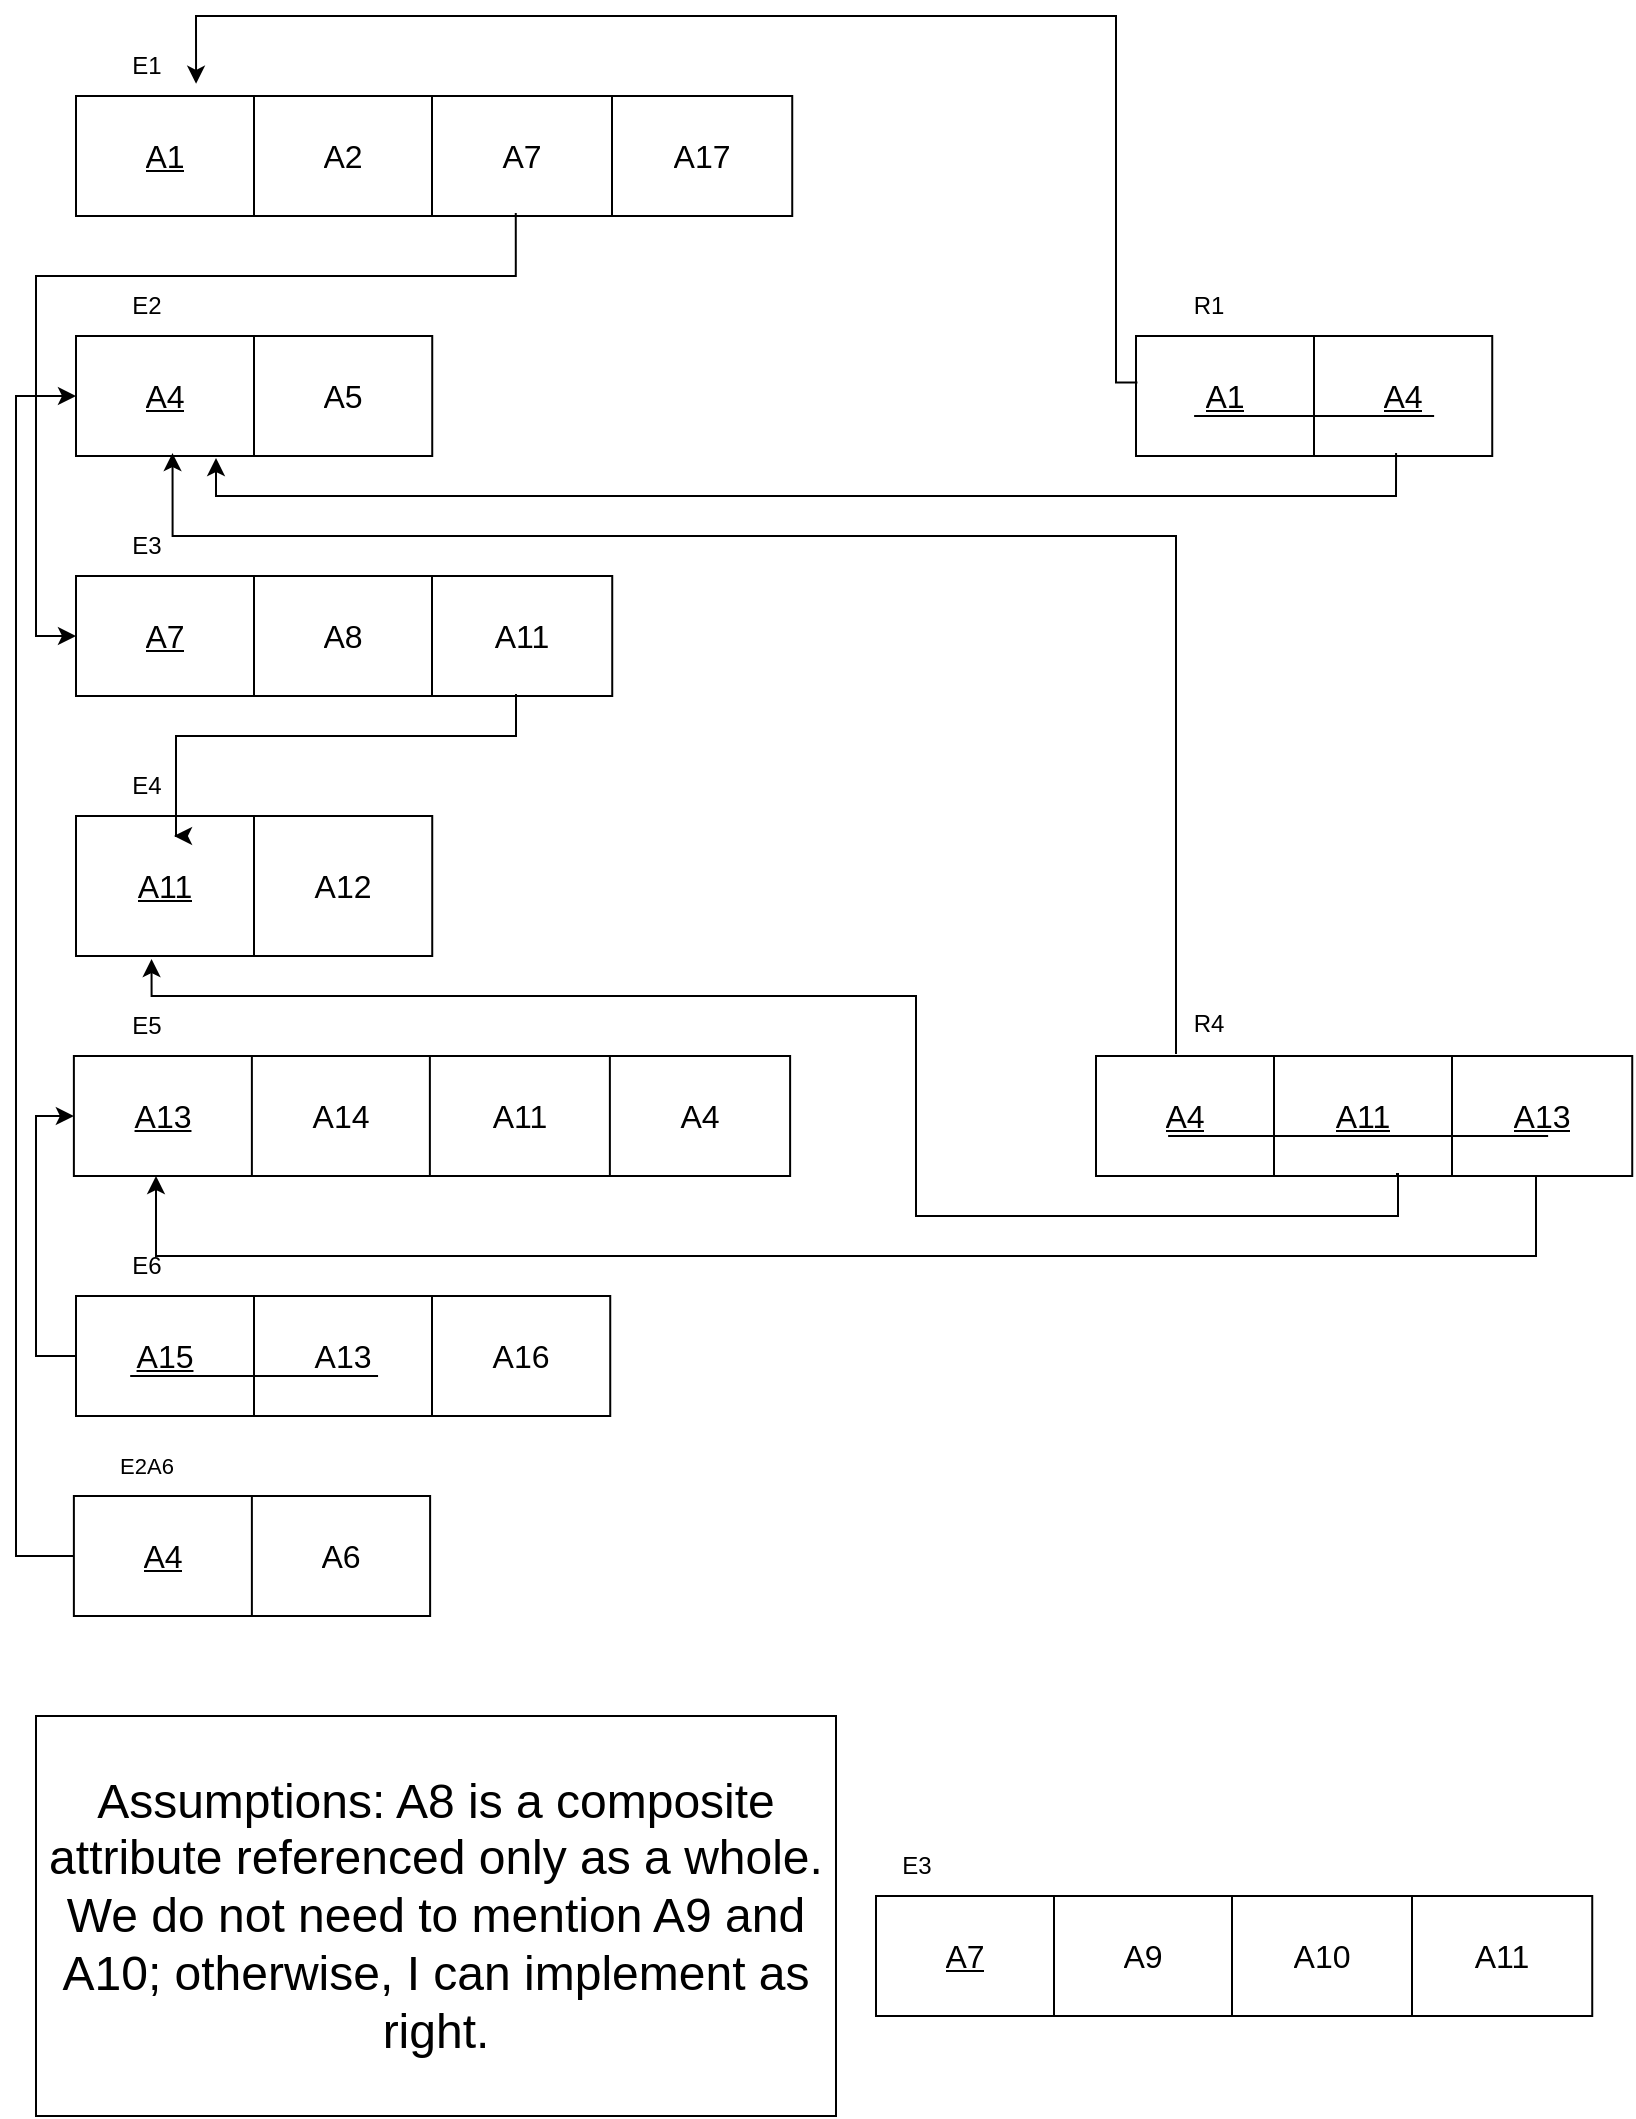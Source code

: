 <mxfile version="24.4.14" type="github">
  <diagram name="Page-1" id="Azx6MxXu8d3ZNMTHgRY9">
    <mxGraphModel dx="1687" dy="962" grid="1" gridSize="10" guides="1" tooltips="1" connect="1" arrows="1" fold="1" page="1" pageScale="1" pageWidth="827" pageHeight="1169" math="0" shadow="0">
      <root>
        <mxCell id="0" />
        <mxCell id="1" parent="0" />
        <mxCell id="9blI58XOAfm6yzByAUCA-56" value="E1" style="text;html=1;align=center;verticalAlign=middle;resizable=0;points=[];autosize=1;strokeColor=none;fillColor=none;" parent="1" vertex="1">
          <mxGeometry x="55" y="60" width="40" height="30" as="geometry" />
        </mxCell>
        <mxCell id="9blI58XOAfm6yzByAUCA-1" value="" style="shape=table;startSize=0;container=1;collapsible=0;childLayout=tableLayout;fontSize=16;" parent="1" vertex="1">
          <mxGeometry x="40" y="210" width="178.12" height="60" as="geometry" />
        </mxCell>
        <mxCell id="9blI58XOAfm6yzByAUCA-2" value="" style="shape=tableRow;horizontal=0;startSize=0;swimlaneHead=0;swimlaneBody=0;strokeColor=inherit;top=0;left=0;bottom=0;right=0;collapsible=0;dropTarget=0;fillColor=none;points=[[0,0.5],[1,0.5]];portConstraint=eastwest;fontSize=16;" parent="9blI58XOAfm6yzByAUCA-1" vertex="1">
          <mxGeometry width="178.12" height="60" as="geometry" />
        </mxCell>
        <mxCell id="9blI58XOAfm6yzByAUCA-37" value="&lt;u&gt;A4&lt;/u&gt;" style="shape=partialRectangle;html=1;whiteSpace=wrap;connectable=0;strokeColor=inherit;overflow=hidden;fillColor=none;top=0;left=0;bottom=0;right=0;pointerEvents=1;fontSize=16;" parent="9blI58XOAfm6yzByAUCA-2" vertex="1">
          <mxGeometry width="89" height="60" as="geometry">
            <mxRectangle width="89" height="60" as="alternateBounds" />
          </mxGeometry>
        </mxCell>
        <mxCell id="9blI58XOAfm6yzByAUCA-3" value="A5" style="shape=partialRectangle;html=1;whiteSpace=wrap;connectable=0;strokeColor=inherit;overflow=hidden;fillColor=none;top=0;left=0;bottom=0;right=0;pointerEvents=1;fontSize=16;" parent="9blI58XOAfm6yzByAUCA-2" vertex="1">
          <mxGeometry x="89" width="89" height="60" as="geometry">
            <mxRectangle width="89" height="60" as="alternateBounds" />
          </mxGeometry>
        </mxCell>
        <mxCell id="9blI58XOAfm6yzByAUCA-38" value="E2" style="text;html=1;align=center;verticalAlign=middle;resizable=0;points=[];autosize=1;strokeColor=none;fillColor=none;" parent="1" vertex="1">
          <mxGeometry x="55" y="180" width="40" height="30" as="geometry" />
        </mxCell>
        <mxCell id="9blI58XOAfm6yzByAUCA-45" value="" style="shape=table;startSize=0;container=1;collapsible=0;childLayout=tableLayout;fontSize=16;" parent="1" vertex="1">
          <mxGeometry x="40" y="90" width="358.12" height="60" as="geometry" />
        </mxCell>
        <mxCell id="9blI58XOAfm6yzByAUCA-46" value="" style="shape=tableRow;horizontal=0;startSize=0;swimlaneHead=0;swimlaneBody=0;strokeColor=inherit;top=0;left=0;bottom=0;right=0;collapsible=0;dropTarget=0;fillColor=none;points=[[0,0.5],[1,0.5]];portConstraint=eastwest;fontSize=16;" parent="9blI58XOAfm6yzByAUCA-45" vertex="1">
          <mxGeometry width="358.12" height="60" as="geometry" />
        </mxCell>
        <mxCell id="9blI58XOAfm6yzByAUCA-47" value="&lt;u&gt;A1&lt;/u&gt;" style="shape=partialRectangle;html=1;whiteSpace=wrap;connectable=0;strokeColor=inherit;overflow=hidden;fillColor=none;top=0;left=0;bottom=0;right=0;pointerEvents=1;fontSize=16;" parent="9blI58XOAfm6yzByAUCA-46" vertex="1">
          <mxGeometry width="89" height="60" as="geometry">
            <mxRectangle width="89" height="60" as="alternateBounds" />
          </mxGeometry>
        </mxCell>
        <mxCell id="9blI58XOAfm6yzByAUCA-48" value="A2" style="shape=partialRectangle;html=1;whiteSpace=wrap;connectable=0;strokeColor=inherit;overflow=hidden;fillColor=none;top=0;left=0;bottom=0;right=0;pointerEvents=1;fontSize=16;" parent="9blI58XOAfm6yzByAUCA-46" vertex="1">
          <mxGeometry x="89" width="89" height="60" as="geometry">
            <mxRectangle width="89" height="60" as="alternateBounds" />
          </mxGeometry>
        </mxCell>
        <mxCell id="9blI58XOAfm6yzByAUCA-49" value="A7" style="shape=partialRectangle;html=1;whiteSpace=wrap;connectable=0;strokeColor=inherit;overflow=hidden;fillColor=none;top=0;left=0;bottom=0;right=0;pointerEvents=1;fontSize=16;" parent="9blI58XOAfm6yzByAUCA-46" vertex="1">
          <mxGeometry x="178" width="90" height="60" as="geometry">
            <mxRectangle width="90" height="60" as="alternateBounds" />
          </mxGeometry>
        </mxCell>
        <mxCell id="9blI58XOAfm6yzByAUCA-50" value="A17" style="shape=partialRectangle;html=1;whiteSpace=wrap;connectable=0;strokeColor=inherit;overflow=hidden;fillColor=none;top=0;left=0;bottom=0;right=0;pointerEvents=1;fontSize=16;" parent="9blI58XOAfm6yzByAUCA-46" vertex="1">
          <mxGeometry x="268" width="90" height="60" as="geometry">
            <mxRectangle width="90" height="60" as="alternateBounds" />
          </mxGeometry>
        </mxCell>
        <mxCell id="9blI58XOAfm6yzByAUCA-72" value="" style="shape=table;startSize=0;container=1;collapsible=0;childLayout=tableLayout;fontSize=16;" parent="1" vertex="1">
          <mxGeometry x="40" y="330" width="268.12" height="60" as="geometry" />
        </mxCell>
        <mxCell id="9blI58XOAfm6yzByAUCA-73" value="" style="shape=tableRow;horizontal=0;startSize=0;swimlaneHead=0;swimlaneBody=0;strokeColor=inherit;top=0;left=0;bottom=0;right=0;collapsible=0;dropTarget=0;fillColor=none;points=[[0,0.5],[1,0.5]];portConstraint=eastwest;fontSize=16;" parent="9blI58XOAfm6yzByAUCA-72" vertex="1">
          <mxGeometry width="268.12" height="60" as="geometry" />
        </mxCell>
        <mxCell id="9blI58XOAfm6yzByAUCA-74" value="&lt;u&gt;A7&lt;/u&gt;" style="shape=partialRectangle;html=1;whiteSpace=wrap;connectable=0;strokeColor=inherit;overflow=hidden;fillColor=none;top=0;left=0;bottom=0;right=0;pointerEvents=1;fontSize=16;" parent="9blI58XOAfm6yzByAUCA-73" vertex="1">
          <mxGeometry width="89" height="60" as="geometry">
            <mxRectangle width="89" height="60" as="alternateBounds" />
          </mxGeometry>
        </mxCell>
        <mxCell id="9blI58XOAfm6yzByAUCA-75" value="A8" style="shape=partialRectangle;html=1;whiteSpace=wrap;connectable=0;strokeColor=inherit;overflow=hidden;fillColor=none;top=0;left=0;bottom=0;right=0;pointerEvents=1;fontSize=16;" parent="9blI58XOAfm6yzByAUCA-73" vertex="1">
          <mxGeometry x="89" width="89" height="60" as="geometry">
            <mxRectangle width="89" height="60" as="alternateBounds" />
          </mxGeometry>
        </mxCell>
        <mxCell id="9blI58XOAfm6yzByAUCA-76" value="A11" style="shape=partialRectangle;html=1;whiteSpace=wrap;connectable=0;strokeColor=inherit;overflow=hidden;fillColor=none;top=0;left=0;bottom=0;right=0;pointerEvents=1;fontSize=16;" parent="9blI58XOAfm6yzByAUCA-73" vertex="1">
          <mxGeometry x="178" width="90" height="60" as="geometry">
            <mxRectangle width="90" height="60" as="alternateBounds" />
          </mxGeometry>
        </mxCell>
        <mxCell id="9blI58XOAfm6yzByAUCA-83" value="E3" style="text;html=1;align=center;verticalAlign=middle;resizable=0;points=[];autosize=1;strokeColor=none;fillColor=none;" parent="1" vertex="1">
          <mxGeometry x="55" y="300" width="40" height="30" as="geometry" />
        </mxCell>
        <mxCell id="9blI58XOAfm6yzByAUCA-84" value="" style="shape=table;startSize=0;container=1;collapsible=0;childLayout=tableLayout;fontSize=16;" parent="1" vertex="1">
          <mxGeometry x="40" y="450" width="178.12" height="70" as="geometry" />
        </mxCell>
        <mxCell id="9blI58XOAfm6yzByAUCA-85" value="" style="shape=tableRow;horizontal=0;startSize=0;swimlaneHead=0;swimlaneBody=0;strokeColor=inherit;top=0;left=0;bottom=0;right=0;collapsible=0;dropTarget=0;fillColor=none;points=[[0,0.5],[1,0.5]];portConstraint=eastwest;fontSize=16;" parent="9blI58XOAfm6yzByAUCA-84" vertex="1">
          <mxGeometry width="178.12" height="70" as="geometry" />
        </mxCell>
        <mxCell id="9blI58XOAfm6yzByAUCA-86" value="&lt;u&gt;A11&lt;/u&gt;" style="shape=partialRectangle;html=1;whiteSpace=wrap;connectable=0;strokeColor=inherit;overflow=hidden;fillColor=none;top=0;left=0;bottom=0;right=0;pointerEvents=1;fontSize=16;" parent="9blI58XOAfm6yzByAUCA-85" vertex="1">
          <mxGeometry width="89" height="70" as="geometry">
            <mxRectangle width="89" height="70" as="alternateBounds" />
          </mxGeometry>
        </mxCell>
        <mxCell id="9blI58XOAfm6yzByAUCA-87" value="A12" style="shape=partialRectangle;html=1;whiteSpace=wrap;connectable=0;strokeColor=inherit;overflow=hidden;fillColor=none;top=0;left=0;bottom=0;right=0;pointerEvents=1;fontSize=16;" parent="9blI58XOAfm6yzByAUCA-85" vertex="1">
          <mxGeometry x="89" width="89" height="70" as="geometry">
            <mxRectangle width="89" height="70" as="alternateBounds" />
          </mxGeometry>
        </mxCell>
        <mxCell id="9blI58XOAfm6yzByAUCA-95" value="E4" style="text;html=1;align=center;verticalAlign=middle;resizable=0;points=[];autosize=1;strokeColor=none;fillColor=none;" parent="1" vertex="1">
          <mxGeometry x="55" y="420" width="40" height="30" as="geometry" />
        </mxCell>
        <mxCell id="9blI58XOAfm6yzByAUCA-96" value="" style="shape=table;startSize=0;container=1;collapsible=0;childLayout=tableLayout;fontSize=16;" parent="1" vertex="1">
          <mxGeometry x="38.94" y="570" width="358.12" height="60" as="geometry" />
        </mxCell>
        <mxCell id="9blI58XOAfm6yzByAUCA-97" value="" style="shape=tableRow;horizontal=0;startSize=0;swimlaneHead=0;swimlaneBody=0;strokeColor=inherit;top=0;left=0;bottom=0;right=0;collapsible=0;dropTarget=0;fillColor=none;points=[[0,0.5],[1,0.5]];portConstraint=eastwest;fontSize=16;" parent="9blI58XOAfm6yzByAUCA-96" vertex="1">
          <mxGeometry width="358.12" height="60" as="geometry" />
        </mxCell>
        <mxCell id="9blI58XOAfm6yzByAUCA-98" value="&lt;u&gt;A13&lt;/u&gt;" style="shape=partialRectangle;html=1;whiteSpace=wrap;connectable=0;strokeColor=inherit;overflow=hidden;fillColor=none;top=0;left=0;bottom=0;right=0;pointerEvents=1;fontSize=16;" parent="9blI58XOAfm6yzByAUCA-97" vertex="1">
          <mxGeometry width="89" height="60" as="geometry">
            <mxRectangle width="89" height="60" as="alternateBounds" />
          </mxGeometry>
        </mxCell>
        <mxCell id="9blI58XOAfm6yzByAUCA-99" value="A14" style="shape=partialRectangle;html=1;whiteSpace=wrap;connectable=0;strokeColor=inherit;overflow=hidden;fillColor=none;top=0;left=0;bottom=0;right=0;pointerEvents=1;fontSize=16;" parent="9blI58XOAfm6yzByAUCA-97" vertex="1">
          <mxGeometry x="89" width="89" height="60" as="geometry">
            <mxRectangle width="89" height="60" as="alternateBounds" />
          </mxGeometry>
        </mxCell>
        <mxCell id="9blI58XOAfm6yzByAUCA-100" value="A11" style="shape=partialRectangle;html=1;whiteSpace=wrap;connectable=0;strokeColor=inherit;overflow=hidden;fillColor=none;top=0;left=0;bottom=0;right=0;pointerEvents=1;fontSize=16;" parent="9blI58XOAfm6yzByAUCA-97" vertex="1">
          <mxGeometry x="178" width="90" height="60" as="geometry">
            <mxRectangle width="90" height="60" as="alternateBounds" />
          </mxGeometry>
        </mxCell>
        <mxCell id="9blI58XOAfm6yzByAUCA-101" value="A4" style="shape=partialRectangle;html=1;whiteSpace=wrap;connectable=0;strokeColor=inherit;overflow=hidden;fillColor=none;top=0;left=0;bottom=0;right=0;pointerEvents=1;fontSize=16;" parent="9blI58XOAfm6yzByAUCA-97" vertex="1">
          <mxGeometry x="268" width="90" height="60" as="geometry">
            <mxRectangle width="90" height="60" as="alternateBounds" />
          </mxGeometry>
        </mxCell>
        <mxCell id="9blI58XOAfm6yzByAUCA-107" value="E5" style="text;html=1;align=center;verticalAlign=middle;resizable=0;points=[];autosize=1;strokeColor=none;fillColor=none;" parent="1" vertex="1">
          <mxGeometry x="55" y="540" width="40" height="30" as="geometry" />
        </mxCell>
        <mxCell id="9blI58XOAfm6yzByAUCA-109" value="E6" style="text;html=1;align=center;verticalAlign=middle;resizable=0;points=[];autosize=1;strokeColor=none;fillColor=none;" parent="1" vertex="1">
          <mxGeometry x="55" y="660" width="40" height="30" as="geometry" />
        </mxCell>
        <mxCell id="9blI58XOAfm6yzByAUCA-110" value="" style="shape=table;startSize=0;container=1;collapsible=0;childLayout=tableLayout;fontSize=16;" parent="1" vertex="1">
          <mxGeometry x="40" y="690" width="267.12" height="60" as="geometry" />
        </mxCell>
        <mxCell id="9blI58XOAfm6yzByAUCA-111" value="" style="shape=tableRow;horizontal=0;startSize=0;swimlaneHead=0;swimlaneBody=0;strokeColor=inherit;top=0;left=0;bottom=0;right=0;collapsible=0;dropTarget=0;fillColor=none;points=[[0,0.5],[1,0.5]];portConstraint=eastwest;fontSize=16;" parent="9blI58XOAfm6yzByAUCA-110" vertex="1">
          <mxGeometry width="267.12" height="60" as="geometry" />
        </mxCell>
        <mxCell id="9blI58XOAfm6yzByAUCA-112" value="&lt;u&gt;A15&lt;/u&gt;" style="shape=partialRectangle;html=1;whiteSpace=wrap;connectable=0;strokeColor=inherit;overflow=hidden;fillColor=none;top=0;left=0;bottom=0;right=0;pointerEvents=1;fontSize=16;" parent="9blI58XOAfm6yzByAUCA-111" vertex="1">
          <mxGeometry width="89" height="60" as="geometry">
            <mxRectangle width="89" height="60" as="alternateBounds" />
          </mxGeometry>
        </mxCell>
        <mxCell id="9blI58XOAfm6yzByAUCA-113" value="A13" style="shape=partialRectangle;html=1;whiteSpace=wrap;connectable=0;strokeColor=inherit;overflow=hidden;fillColor=none;top=0;left=0;bottom=0;right=0;pointerEvents=1;fontSize=16;" parent="9blI58XOAfm6yzByAUCA-111" vertex="1">
          <mxGeometry x="89" width="89" height="60" as="geometry">
            <mxRectangle width="89" height="60" as="alternateBounds" />
          </mxGeometry>
        </mxCell>
        <mxCell id="MzVuTY9ljaWWZWcM-EQ2-38" value="A16" style="shape=partialRectangle;html=1;whiteSpace=wrap;connectable=0;strokeColor=inherit;overflow=hidden;fillColor=none;top=0;left=0;bottom=0;right=0;pointerEvents=1;fontSize=16;" vertex="1" parent="9blI58XOAfm6yzByAUCA-111">
          <mxGeometry x="178" width="89" height="60" as="geometry">
            <mxRectangle width="89" height="60" as="alternateBounds" />
          </mxGeometry>
        </mxCell>
        <mxCell id="9blI58XOAfm6yzByAUCA-133" style="edgeStyle=orthogonalEdgeStyle;rounded=0;orthogonalLoop=1;jettySize=auto;html=1;exitX=0;exitY=0.5;exitDx=0;exitDy=0;entryX=0;entryY=0.5;entryDx=0;entryDy=0;" parent="1" source="9blI58XOAfm6yzByAUCA-111" target="9blI58XOAfm6yzByAUCA-97" edge="1">
          <mxGeometry relative="1" as="geometry" />
        </mxCell>
        <mxCell id="9blI58XOAfm6yzByAUCA-135" value="" style="endArrow=classic;html=1;rounded=0;exitX=0.614;exitY=0.976;exitDx=0;exitDy=0;exitPerimeter=0;edgeStyle=orthogonalEdgeStyle;startArrow=none;startFill=0;elbow=vertical;entryX=0;entryY=0.5;entryDx=0;entryDy=0;" parent="1" source="9blI58XOAfm6yzByAUCA-46" target="9blI58XOAfm6yzByAUCA-73" edge="1">
          <mxGeometry width="50" height="50" relative="1" as="geometry">
            <mxPoint x="260" y="170" as="sourcePoint" />
            <mxPoint x="40" y="334" as="targetPoint" />
            <Array as="points">
              <mxPoint x="260" y="180" />
              <mxPoint x="20" y="180" />
              <mxPoint x="20" y="360" />
            </Array>
          </mxGeometry>
        </mxCell>
        <mxCell id="9blI58XOAfm6yzByAUCA-137" value="&lt;font style=&quot;font-size: 24px;&quot;&gt;Assumptions: A8 is a composite attribute referenced only as a whole. We do not need to mention A9 and A10; otherwise, I can implement as right.&lt;/font&gt;" style="whiteSpace=wrap;html=1;" parent="1" vertex="1">
          <mxGeometry x="20" y="900" width="400" height="200" as="geometry" />
        </mxCell>
        <mxCell id="9blI58XOAfm6yzByAUCA-138" value="" style="endArrow=classic;html=1;rounded=0;edgeStyle=orthogonalEdgeStyle;" parent="1" edge="1">
          <mxGeometry width="50" height="50" relative="1" as="geometry">
            <mxPoint x="260" y="389" as="sourcePoint" />
            <mxPoint x="89" y="460" as="targetPoint" />
            <Array as="points">
              <mxPoint x="260" y="410" />
              <mxPoint x="90" y="410" />
              <mxPoint x="90" y="460" />
            </Array>
          </mxGeometry>
        </mxCell>
        <mxCell id="MzVuTY9ljaWWZWcM-EQ2-1" value="" style="shape=table;startSize=0;container=1;collapsible=0;childLayout=tableLayout;fontSize=16;" vertex="1" parent="1">
          <mxGeometry x="550" y="570" width="268.12" height="60" as="geometry" />
        </mxCell>
        <mxCell id="MzVuTY9ljaWWZWcM-EQ2-2" value="" style="shape=tableRow;horizontal=0;startSize=0;swimlaneHead=0;swimlaneBody=0;strokeColor=inherit;top=0;left=0;bottom=0;right=0;collapsible=0;dropTarget=0;fillColor=none;points=[[0,0.5],[1,0.5]];portConstraint=eastwest;fontSize=16;" vertex="1" parent="MzVuTY9ljaWWZWcM-EQ2-1">
          <mxGeometry width="268.12" height="60" as="geometry" />
        </mxCell>
        <mxCell id="MzVuTY9ljaWWZWcM-EQ2-3" value="&lt;u&gt;A4&lt;/u&gt;" style="shape=partialRectangle;html=1;whiteSpace=wrap;connectable=0;strokeColor=inherit;overflow=hidden;fillColor=none;top=0;left=0;bottom=0;right=0;pointerEvents=1;fontSize=16;" vertex="1" parent="MzVuTY9ljaWWZWcM-EQ2-2">
          <mxGeometry width="89" height="60" as="geometry">
            <mxRectangle width="89" height="60" as="alternateBounds" />
          </mxGeometry>
        </mxCell>
        <mxCell id="MzVuTY9ljaWWZWcM-EQ2-4" value="&lt;u&gt;A11&lt;/u&gt;" style="shape=partialRectangle;html=1;whiteSpace=wrap;connectable=0;strokeColor=inherit;overflow=hidden;fillColor=none;top=0;left=0;bottom=0;right=0;pointerEvents=1;fontSize=16;" vertex="1" parent="MzVuTY9ljaWWZWcM-EQ2-2">
          <mxGeometry x="89" width="89" height="60" as="geometry">
            <mxRectangle width="89" height="60" as="alternateBounds" />
          </mxGeometry>
        </mxCell>
        <mxCell id="MzVuTY9ljaWWZWcM-EQ2-5" value="&lt;u&gt;A13&lt;/u&gt;" style="shape=partialRectangle;html=1;whiteSpace=wrap;connectable=0;strokeColor=inherit;overflow=hidden;fillColor=none;top=0;left=0;bottom=0;right=0;pointerEvents=1;fontSize=16;" vertex="1" parent="MzVuTY9ljaWWZWcM-EQ2-2">
          <mxGeometry x="178" width="90" height="60" as="geometry">
            <mxRectangle width="90" height="60" as="alternateBounds" />
          </mxGeometry>
        </mxCell>
        <mxCell id="MzVuTY9ljaWWZWcM-EQ2-12" value="R4" style="text;html=1;align=center;verticalAlign=middle;resizable=0;points=[];autosize=1;strokeColor=none;fillColor=none;" vertex="1" parent="1">
          <mxGeometry x="586.06" y="539" width="40" height="30" as="geometry" />
        </mxCell>
        <mxCell id="MzVuTY9ljaWWZWcM-EQ2-13" value="" style="shape=table;startSize=0;container=1;collapsible=0;childLayout=tableLayout;fontSize=16;" vertex="1" parent="1">
          <mxGeometry x="570" y="210" width="178.12" height="60" as="geometry" />
        </mxCell>
        <mxCell id="MzVuTY9ljaWWZWcM-EQ2-14" value="" style="shape=tableRow;horizontal=0;startSize=0;swimlaneHead=0;swimlaneBody=0;strokeColor=inherit;top=0;left=0;bottom=0;right=0;collapsible=0;dropTarget=0;fillColor=none;points=[[0,0.5],[1,0.5]];portConstraint=eastwest;fontSize=16;" vertex="1" parent="MzVuTY9ljaWWZWcM-EQ2-13">
          <mxGeometry width="178.12" height="60" as="geometry" />
        </mxCell>
        <mxCell id="MzVuTY9ljaWWZWcM-EQ2-15" value="&lt;u&gt;A1&lt;/u&gt;" style="shape=partialRectangle;html=1;whiteSpace=wrap;connectable=0;strokeColor=inherit;overflow=hidden;fillColor=none;top=0;left=0;bottom=0;right=0;pointerEvents=1;fontSize=16;" vertex="1" parent="MzVuTY9ljaWWZWcM-EQ2-14">
          <mxGeometry width="89" height="60" as="geometry">
            <mxRectangle width="89" height="60" as="alternateBounds" />
          </mxGeometry>
        </mxCell>
        <mxCell id="MzVuTY9ljaWWZWcM-EQ2-16" value="&lt;u&gt;A4&lt;/u&gt;" style="shape=partialRectangle;html=1;whiteSpace=wrap;connectable=0;strokeColor=inherit;overflow=hidden;fillColor=none;top=0;left=0;bottom=0;right=0;pointerEvents=1;fontSize=16;" vertex="1" parent="MzVuTY9ljaWWZWcM-EQ2-14">
          <mxGeometry x="89" width="89" height="60" as="geometry">
            <mxRectangle width="89" height="60" as="alternateBounds" />
          </mxGeometry>
        </mxCell>
        <mxCell id="MzVuTY9ljaWWZWcM-EQ2-24" value="R1" style="text;html=1;align=center;verticalAlign=middle;resizable=0;points=[];autosize=1;strokeColor=none;fillColor=none;" vertex="1" parent="1">
          <mxGeometry x="586.06" y="180" width="40" height="30" as="geometry" />
        </mxCell>
        <mxCell id="MzVuTY9ljaWWZWcM-EQ2-25" value="" style="endArrow=classic;html=1;rounded=0;align=center;edgeStyle=orthogonalEdgeStyle;exitX=0.004;exitY=0.388;exitDx=0;exitDy=0;exitPerimeter=0;entryX=1.126;entryY=0.796;entryDx=0;entryDy=0;entryPerimeter=0;" edge="1" parent="1" source="MzVuTY9ljaWWZWcM-EQ2-14" target="9blI58XOAfm6yzByAUCA-56">
          <mxGeometry width="50" height="50" relative="1" as="geometry">
            <mxPoint x="620" y="160" as="sourcePoint" />
            <mxPoint x="100" y="60" as="targetPoint" />
            <Array as="points">
              <mxPoint x="560" y="233" />
              <mxPoint x="560" y="50" />
              <mxPoint x="100" y="50" />
            </Array>
          </mxGeometry>
        </mxCell>
        <mxCell id="MzVuTY9ljaWWZWcM-EQ2-26" value="" style="endArrow=none;html=1;rounded=0;" edge="1" parent="1">
          <mxGeometry width="50" height="50" relative="1" as="geometry">
            <mxPoint x="599.06" y="250" as="sourcePoint" />
            <mxPoint x="719.06" y="250" as="targetPoint" />
          </mxGeometry>
        </mxCell>
        <mxCell id="MzVuTY9ljaWWZWcM-EQ2-27" value="" style="endArrow=classic;html=1;rounded=0;exitX=0.73;exitY=0.976;exitDx=0;exitDy=0;exitPerimeter=0;edgeStyle=orthogonalEdgeStyle;entryX=0.397;entryY=1.016;entryDx=0;entryDy=0;entryPerimeter=0;" edge="1" parent="1" source="MzVuTY9ljaWWZWcM-EQ2-14" target="9blI58XOAfm6yzByAUCA-2">
          <mxGeometry width="50" height="50" relative="1" as="geometry">
            <mxPoint x="610" y="480" as="sourcePoint" />
            <mxPoint x="80" y="299" as="targetPoint" />
            <Array as="points">
              <mxPoint x="700" y="290" />
              <mxPoint x="110" y="290" />
              <mxPoint x="110" y="271" />
            </Array>
          </mxGeometry>
        </mxCell>
        <mxCell id="MzVuTY9ljaWWZWcM-EQ2-28" value="" style="endArrow=classic;html=1;rounded=0;edgeStyle=orthogonalEdgeStyle;entryX=0.271;entryY=0.976;entryDx=0;entryDy=0;entryPerimeter=0;" edge="1" parent="1" target="9blI58XOAfm6yzByAUCA-2">
          <mxGeometry width="50" height="50" relative="1" as="geometry">
            <mxPoint x="590" y="569" as="sourcePoint" />
            <mxPoint x="620" y="310" as="targetPoint" />
            <Array as="points">
              <mxPoint x="590" y="569" />
              <mxPoint x="590" y="310" />
              <mxPoint x="88" y="310" />
            </Array>
          </mxGeometry>
        </mxCell>
        <mxCell id="MzVuTY9ljaWWZWcM-EQ2-29" value="" style="endArrow=none;html=1;rounded=0;strokeColor=default;align=center;verticalAlign=middle;fontFamily=Helvetica;fontSize=11;fontColor=default;labelBackgroundColor=default;edgeStyle=orthogonalEdgeStyle;startArrow=classic;startFill=1;endFill=0;exitX=0.212;exitY=1.022;exitDx=0;exitDy=0;exitPerimeter=0;" edge="1" parent="1" source="9blI58XOAfm6yzByAUCA-85">
          <mxGeometry width="50" height="50" relative="1" as="geometry">
            <mxPoint x="650" y="679" as="sourcePoint" />
            <mxPoint x="700" y="629" as="targetPoint" />
            <Array as="points">
              <mxPoint x="78" y="540" />
              <mxPoint x="460" y="540" />
              <mxPoint x="460" y="650" />
              <mxPoint x="701" y="650" />
              <mxPoint x="701" y="629" />
            </Array>
          </mxGeometry>
        </mxCell>
        <mxCell id="MzVuTY9ljaWWZWcM-EQ2-30" value="" style="endArrow=none;html=1;rounded=0;strokeColor=default;align=center;verticalAlign=middle;fontFamily=Helvetica;fontSize=11;fontColor=default;labelBackgroundColor=default;edgeStyle=orthogonalEdgeStyle;startArrow=classic;startFill=1;endFill=0;exitX=0.212;exitY=1.022;exitDx=0;exitDy=0;exitPerimeter=0;" edge="1" parent="1" target="MzVuTY9ljaWWZWcM-EQ2-2">
          <mxGeometry width="50" height="50" relative="1" as="geometry">
            <mxPoint x="80" y="630" as="sourcePoint" />
            <mxPoint x="702" y="737" as="targetPoint" />
            <Array as="points">
              <mxPoint x="80" y="670" />
              <mxPoint x="770" y="670" />
            </Array>
          </mxGeometry>
        </mxCell>
        <mxCell id="MzVuTY9ljaWWZWcM-EQ2-31" value="" style="endArrow=none;html=1;rounded=0;strokeColor=default;align=center;verticalAlign=middle;fontFamily=Helvetica;fontSize=11;fontColor=default;labelBackgroundColor=default;edgeStyle=orthogonalEdgeStyle;" edge="1" parent="1">
          <mxGeometry width="50" height="50" relative="1" as="geometry">
            <mxPoint x="586.06" y="610" as="sourcePoint" />
            <mxPoint x="776.06" y="610" as="targetPoint" />
          </mxGeometry>
        </mxCell>
        <mxCell id="MzVuTY9ljaWWZWcM-EQ2-32" value="" style="shape=table;startSize=0;container=1;collapsible=0;childLayout=tableLayout;fontSize=16;" vertex="1" parent="1">
          <mxGeometry x="38.94" y="790" width="178.12" height="60" as="geometry" />
        </mxCell>
        <mxCell id="MzVuTY9ljaWWZWcM-EQ2-33" value="" style="shape=tableRow;horizontal=0;startSize=0;swimlaneHead=0;swimlaneBody=0;strokeColor=inherit;top=0;left=0;bottom=0;right=0;collapsible=0;dropTarget=0;fillColor=none;points=[[0,0.5],[1,0.5]];portConstraint=eastwest;fontSize=16;" vertex="1" parent="MzVuTY9ljaWWZWcM-EQ2-32">
          <mxGeometry width="178.12" height="60" as="geometry" />
        </mxCell>
        <mxCell id="MzVuTY9ljaWWZWcM-EQ2-34" value="&lt;u&gt;A4&lt;/u&gt;" style="shape=partialRectangle;html=1;whiteSpace=wrap;connectable=0;strokeColor=inherit;overflow=hidden;fillColor=none;top=0;left=0;bottom=0;right=0;pointerEvents=1;fontSize=16;" vertex="1" parent="MzVuTY9ljaWWZWcM-EQ2-33">
          <mxGeometry width="89" height="60" as="geometry">
            <mxRectangle width="89" height="60" as="alternateBounds" />
          </mxGeometry>
        </mxCell>
        <mxCell id="MzVuTY9ljaWWZWcM-EQ2-35" value="A6" style="shape=partialRectangle;html=1;whiteSpace=wrap;connectable=0;strokeColor=inherit;overflow=hidden;fillColor=none;top=0;left=0;bottom=0;right=0;pointerEvents=1;fontSize=16;" vertex="1" parent="MzVuTY9ljaWWZWcM-EQ2-33">
          <mxGeometry x="89" width="89" height="60" as="geometry">
            <mxRectangle width="89" height="60" as="alternateBounds" />
          </mxGeometry>
        </mxCell>
        <mxCell id="MzVuTY9ljaWWZWcM-EQ2-36" value="E2A6" style="text;html=1;align=center;verticalAlign=middle;resizable=0;points=[];autosize=1;strokeColor=none;fillColor=none;fontFamily=Helvetica;fontSize=11;fontColor=default;labelBackgroundColor=default;" vertex="1" parent="1">
          <mxGeometry x="50" y="760" width="50" height="30" as="geometry" />
        </mxCell>
        <mxCell id="MzVuTY9ljaWWZWcM-EQ2-37" style="edgeStyle=orthogonalEdgeStyle;rounded=0;orthogonalLoop=1;jettySize=auto;html=1;exitX=0;exitY=0.5;exitDx=0;exitDy=0;entryX=0;entryY=0.5;entryDx=0;entryDy=0;" edge="1" parent="1" source="MzVuTY9ljaWWZWcM-EQ2-33" target="9blI58XOAfm6yzByAUCA-2">
          <mxGeometry relative="1" as="geometry">
            <mxPoint x="30" y="820" as="sourcePoint" />
            <mxPoint x="10" y="230" as="targetPoint" />
            <Array as="points">
              <mxPoint x="10" y="820" />
              <mxPoint x="10" y="240" />
            </Array>
          </mxGeometry>
        </mxCell>
        <mxCell id="MzVuTY9ljaWWZWcM-EQ2-39" value="" style="endArrow=none;html=1;rounded=0;strokeColor=default;align=center;verticalAlign=middle;fontFamily=Helvetica;fontSize=11;fontColor=default;labelBackgroundColor=default;edgeStyle=orthogonalEdgeStyle;" edge="1" parent="1">
          <mxGeometry width="50" height="50" relative="1" as="geometry">
            <mxPoint x="67.09" y="730" as="sourcePoint" />
            <mxPoint x="191.03" y="730" as="targetPoint" />
          </mxGeometry>
        </mxCell>
        <mxCell id="MzVuTY9ljaWWZWcM-EQ2-40" value="" style="shape=table;startSize=0;container=1;collapsible=0;childLayout=tableLayout;fontSize=16;" vertex="1" parent="1">
          <mxGeometry x="440" y="990" width="358.12" height="60" as="geometry" />
        </mxCell>
        <mxCell id="MzVuTY9ljaWWZWcM-EQ2-41" value="" style="shape=tableRow;horizontal=0;startSize=0;swimlaneHead=0;swimlaneBody=0;strokeColor=inherit;top=0;left=0;bottom=0;right=0;collapsible=0;dropTarget=0;fillColor=none;points=[[0,0.5],[1,0.5]];portConstraint=eastwest;fontSize=16;" vertex="1" parent="MzVuTY9ljaWWZWcM-EQ2-40">
          <mxGeometry width="358.12" height="60" as="geometry" />
        </mxCell>
        <mxCell id="MzVuTY9ljaWWZWcM-EQ2-42" value="&lt;u&gt;A7&lt;/u&gt;" style="shape=partialRectangle;html=1;whiteSpace=wrap;connectable=0;strokeColor=inherit;overflow=hidden;fillColor=none;top=0;left=0;bottom=0;right=0;pointerEvents=1;fontSize=16;" vertex="1" parent="MzVuTY9ljaWWZWcM-EQ2-41">
          <mxGeometry width="89" height="60" as="geometry">
            <mxRectangle width="89" height="60" as="alternateBounds" />
          </mxGeometry>
        </mxCell>
        <mxCell id="MzVuTY9ljaWWZWcM-EQ2-43" value="A9" style="shape=partialRectangle;html=1;whiteSpace=wrap;connectable=0;strokeColor=inherit;overflow=hidden;fillColor=none;top=0;left=0;bottom=0;right=0;pointerEvents=1;fontSize=16;" vertex="1" parent="MzVuTY9ljaWWZWcM-EQ2-41">
          <mxGeometry x="89" width="89" height="60" as="geometry">
            <mxRectangle width="89" height="60" as="alternateBounds" />
          </mxGeometry>
        </mxCell>
        <mxCell id="MzVuTY9ljaWWZWcM-EQ2-44" value="A10" style="shape=partialRectangle;html=1;whiteSpace=wrap;connectable=0;strokeColor=inherit;overflow=hidden;fillColor=none;top=0;left=0;bottom=0;right=0;pointerEvents=1;fontSize=16;" vertex="1" parent="MzVuTY9ljaWWZWcM-EQ2-41">
          <mxGeometry x="178" width="90" height="60" as="geometry">
            <mxRectangle width="90" height="60" as="alternateBounds" />
          </mxGeometry>
        </mxCell>
        <mxCell id="MzVuTY9ljaWWZWcM-EQ2-46" value="A11" style="shape=partialRectangle;html=1;whiteSpace=wrap;connectable=0;strokeColor=inherit;overflow=hidden;fillColor=none;top=0;left=0;bottom=0;right=0;pointerEvents=1;fontSize=16;" vertex="1" parent="MzVuTY9ljaWWZWcM-EQ2-41">
          <mxGeometry x="268" width="90" height="60" as="geometry">
            <mxRectangle width="90" height="60" as="alternateBounds" />
          </mxGeometry>
        </mxCell>
        <mxCell id="MzVuTY9ljaWWZWcM-EQ2-45" value="E3" style="text;html=1;align=center;verticalAlign=middle;resizable=0;points=[];autosize=1;strokeColor=none;fillColor=none;" vertex="1" parent="1">
          <mxGeometry x="440" y="960" width="40" height="30" as="geometry" />
        </mxCell>
      </root>
    </mxGraphModel>
  </diagram>
</mxfile>
